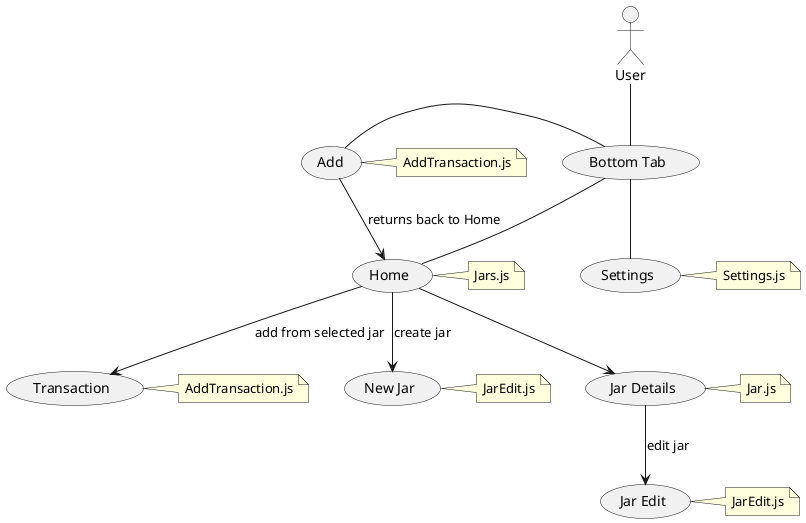 @startuml

User -- (Bottom Tab)
(Bottom Tab) -- (Home)
note right of (Home) : Jars.js

(Home) --> (Transaction) : add from selected jar
note right of (Transaction) : AddTransaction.js

(Home) --> (New Jar): create jar
note right of (New Jar) : JarEdit.js

(Home) --> (Jar Details)
note right of (Jar Details) : Jar.js

(Jar Details) --> (Jar Edit) : edit jar
note right of (Jar Edit) : JarEdit.js

(Bottom Tab) -left- (Add)
note right of (Add) : AddTransaction.js
(Add) --> (Home) : returns back to Home

(Bottom Tab) -- (Settings)
note right of (Settings) : Settings.js


@enduml
